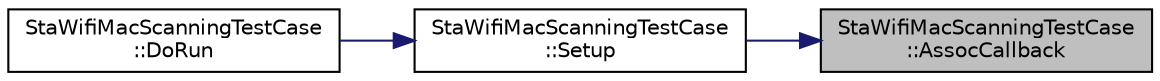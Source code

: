 digraph "StaWifiMacScanningTestCase::AssocCallback"
{
 // LATEX_PDF_SIZE
  edge [fontname="Helvetica",fontsize="10",labelfontname="Helvetica",labelfontsize="10"];
  node [fontname="Helvetica",fontsize="10",shape=record];
  rankdir="RL";
  Node1 [label="StaWifiMacScanningTestCase\l::AssocCallback",height=0.2,width=0.4,color="black", fillcolor="grey75", style="filled", fontcolor="black",tooltip="Callback function on STA assoc event."];
  Node1 -> Node2 [dir="back",color="midnightblue",fontsize="10",style="solid",fontname="Helvetica"];
  Node2 [label="StaWifiMacScanningTestCase\l::Setup",height=0.2,width=0.4,color="black", fillcolor="white", style="filled",URL="$class_sta_wifi_mac_scanning_test_case.html#a84e8456357b9a5bc6915e80dd28b96ec",tooltip="Setup test."];
  Node2 -> Node3 [dir="back",color="midnightblue",fontsize="10",style="solid",fontname="Helvetica"];
  Node3 [label="StaWifiMacScanningTestCase\l::DoRun",height=0.2,width=0.4,color="black", fillcolor="white", style="filled",URL="$class_sta_wifi_mac_scanning_test_case.html#ad94530d624a785506cde8c8beb130361",tooltip="Implementation to actually run this TestCase."];
}
